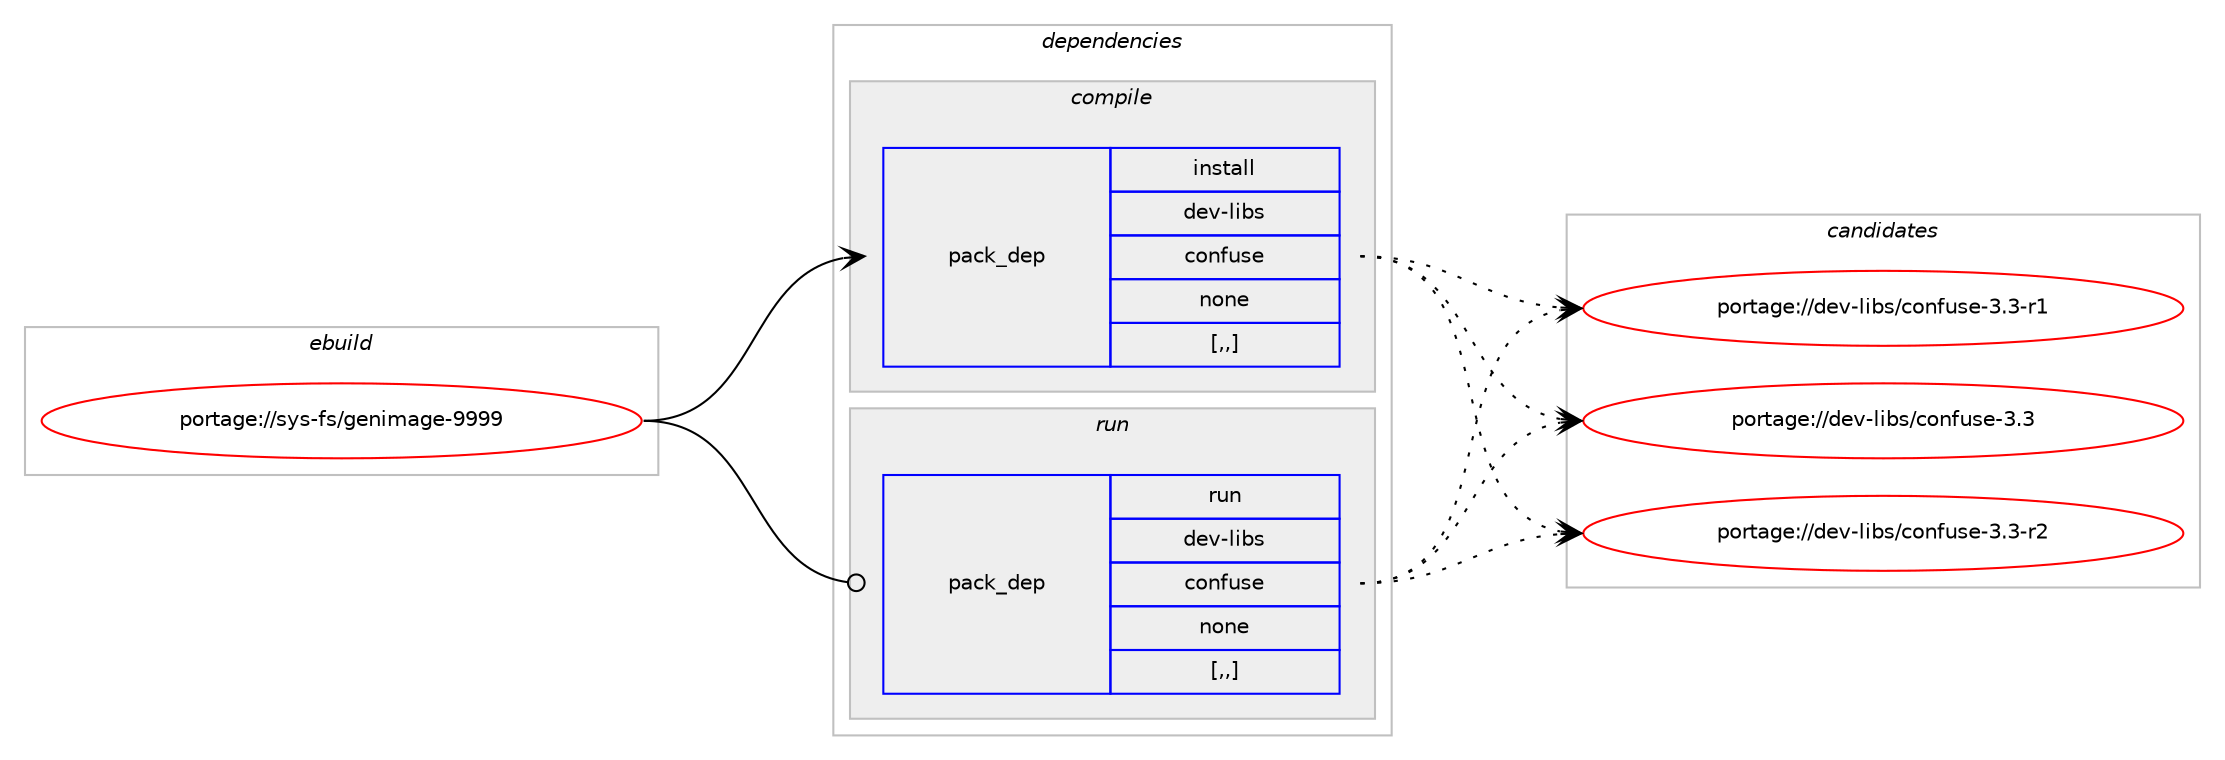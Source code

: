 digraph prolog {

# *************
# Graph options
# *************

newrank=true;
concentrate=true;
compound=true;
graph [rankdir=LR,fontname=Helvetica,fontsize=10,ranksep=1.5];#, ranksep=2.5, nodesep=0.2];
edge  [arrowhead=vee];
node  [fontname=Helvetica,fontsize=10];

# **********
# The ebuild
# **********

subgraph cluster_leftcol {
color=gray;
label=<<i>ebuild</i>>;
id [label="portage://sys-fs/genimage-9999", color=red, width=4, href="../sys-fs/genimage-9999.svg"];
}

# ****************
# The dependencies
# ****************

subgraph cluster_midcol {
color=gray;
label=<<i>dependencies</i>>;
subgraph cluster_compile {
fillcolor="#eeeeee";
style=filled;
label=<<i>compile</i>>;
subgraph pack317212 {
dependency436422 [label=<<TABLE BORDER="0" CELLBORDER="1" CELLSPACING="0" CELLPADDING="4" WIDTH="220"><TR><TD ROWSPAN="6" CELLPADDING="30">pack_dep</TD></TR><TR><TD WIDTH="110">install</TD></TR><TR><TD>dev-libs</TD></TR><TR><TD>confuse</TD></TR><TR><TD>none</TD></TR><TR><TD>[,,]</TD></TR></TABLE>>, shape=none, color=blue];
}
id:e -> dependency436422:w [weight=20,style="solid",arrowhead="vee"];
}
subgraph cluster_compileandrun {
fillcolor="#eeeeee";
style=filled;
label=<<i>compile and run</i>>;
}
subgraph cluster_run {
fillcolor="#eeeeee";
style=filled;
label=<<i>run</i>>;
subgraph pack317213 {
dependency436423 [label=<<TABLE BORDER="0" CELLBORDER="1" CELLSPACING="0" CELLPADDING="4" WIDTH="220"><TR><TD ROWSPAN="6" CELLPADDING="30">pack_dep</TD></TR><TR><TD WIDTH="110">run</TD></TR><TR><TD>dev-libs</TD></TR><TR><TD>confuse</TD></TR><TR><TD>none</TD></TR><TR><TD>[,,]</TD></TR></TABLE>>, shape=none, color=blue];
}
id:e -> dependency436423:w [weight=20,style="solid",arrowhead="odot"];
}
}

# **************
# The candidates
# **************

subgraph cluster_choices {
rank=same;
color=gray;
label=<<i>candidates</i>>;

subgraph choice317212 {
color=black;
nodesep=1;
choice10010111845108105981154799111110102117115101455146514511450 [label="portage://dev-libs/confuse-3.3-r2", color=red, width=4,href="../dev-libs/confuse-3.3-r2.svg"];
choice10010111845108105981154799111110102117115101455146514511449 [label="portage://dev-libs/confuse-3.3-r1", color=red, width=4,href="../dev-libs/confuse-3.3-r1.svg"];
choice1001011184510810598115479911111010211711510145514651 [label="portage://dev-libs/confuse-3.3", color=red, width=4,href="../dev-libs/confuse-3.3.svg"];
dependency436422:e -> choice10010111845108105981154799111110102117115101455146514511450:w [style=dotted,weight="100"];
dependency436422:e -> choice10010111845108105981154799111110102117115101455146514511449:w [style=dotted,weight="100"];
dependency436422:e -> choice1001011184510810598115479911111010211711510145514651:w [style=dotted,weight="100"];
}
subgraph choice317213 {
color=black;
nodesep=1;
choice10010111845108105981154799111110102117115101455146514511450 [label="portage://dev-libs/confuse-3.3-r2", color=red, width=4,href="../dev-libs/confuse-3.3-r2.svg"];
choice10010111845108105981154799111110102117115101455146514511449 [label="portage://dev-libs/confuse-3.3-r1", color=red, width=4,href="../dev-libs/confuse-3.3-r1.svg"];
choice1001011184510810598115479911111010211711510145514651 [label="portage://dev-libs/confuse-3.3", color=red, width=4,href="../dev-libs/confuse-3.3.svg"];
dependency436423:e -> choice10010111845108105981154799111110102117115101455146514511450:w [style=dotted,weight="100"];
dependency436423:e -> choice10010111845108105981154799111110102117115101455146514511449:w [style=dotted,weight="100"];
dependency436423:e -> choice1001011184510810598115479911111010211711510145514651:w [style=dotted,weight="100"];
}
}

}
